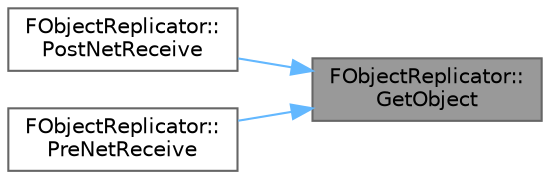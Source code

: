 digraph "FObjectReplicator::GetObject"
{
 // INTERACTIVE_SVG=YES
 // LATEX_PDF_SIZE
  bgcolor="transparent";
  edge [fontname=Helvetica,fontsize=10,labelfontname=Helvetica,labelfontsize=10];
  node [fontname=Helvetica,fontsize=10,shape=box,height=0.2,width=0.4];
  rankdir="RL";
  Node1 [id="Node000001",label="FObjectReplicator::\lGetObject",height=0.2,width=0.4,color="gray40", fillcolor="grey60", style="filled", fontcolor="black",tooltip=" "];
  Node1 -> Node2 [id="edge1_Node000001_Node000002",dir="back",color="steelblue1",style="solid",tooltip=" "];
  Node2 [id="Node000002",label="FObjectReplicator::\lPostNetReceive",height=0.2,width=0.4,color="grey40", fillcolor="white", style="filled",URL="$d6/d60/classFObjectReplicator.html#aa0f9fc4f0622ce8fc94b111f767b9061",tooltip=" "];
  Node1 -> Node3 [id="edge2_Node000001_Node000003",dir="back",color="steelblue1",style="solid",tooltip=" "];
  Node3 [id="Node000003",label="FObjectReplicator::\lPreNetReceive",height=0.2,width=0.4,color="grey40", fillcolor="white", style="filled",URL="$d6/d60/classFObjectReplicator.html#a972f0ea75b37987b6bb138fa5600130e",tooltip=" "];
}

